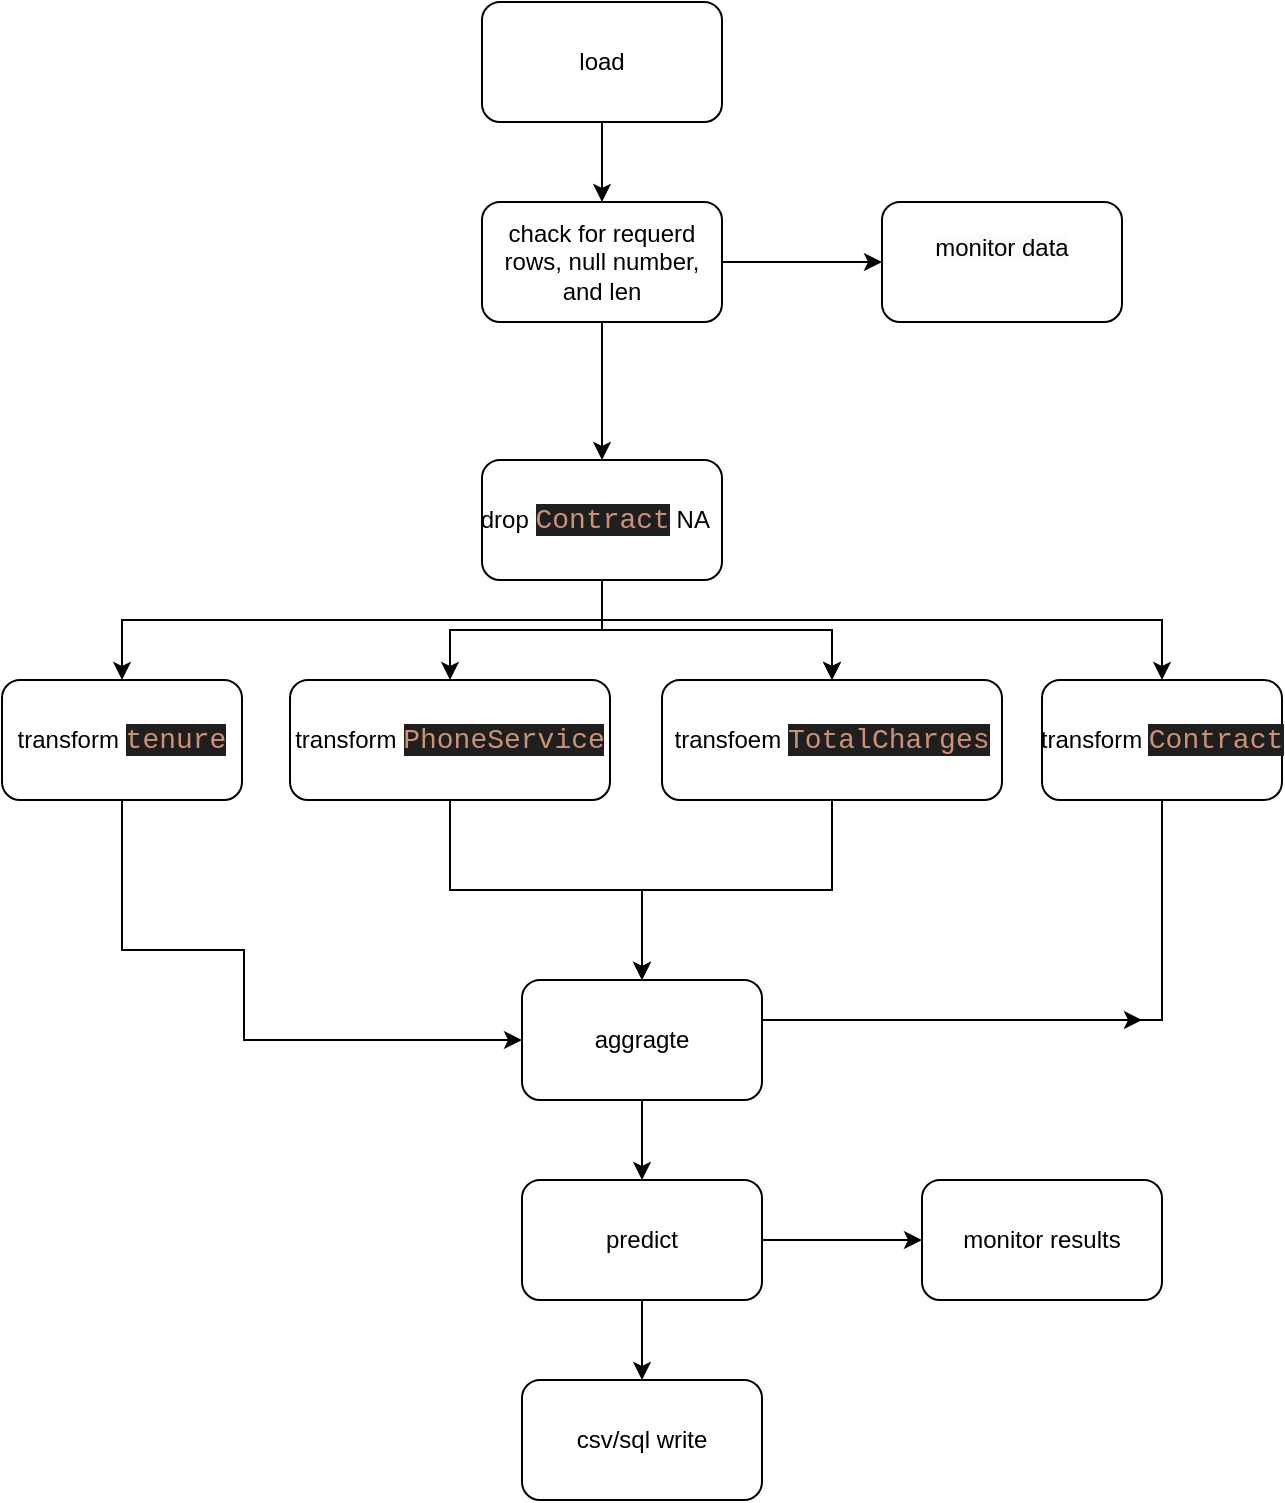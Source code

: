 <mxfile version="24.7.0" type="device">
  <diagram name="‫עמוד-1‬" id="ymHSA-N20BQH0bYagPwY">
    <mxGraphModel dx="890" dy="360" grid="1" gridSize="10" guides="1" tooltips="1" connect="1" arrows="1" fold="1" page="1" pageScale="1" pageWidth="827" pageHeight="1169" math="0" shadow="0">
      <root>
        <mxCell id="0" />
        <mxCell id="1" parent="0" />
        <mxCell id="lTFeG7APbJ6nW-o_ckDJ-3" value="" style="edgeStyle=orthogonalEdgeStyle;rounded=0;orthogonalLoop=1;jettySize=auto;html=1;" edge="1" parent="1" source="lTFeG7APbJ6nW-o_ckDJ-1" target="lTFeG7APbJ6nW-o_ckDJ-2">
          <mxGeometry relative="1" as="geometry" />
        </mxCell>
        <mxCell id="lTFeG7APbJ6nW-o_ckDJ-1" value="load" style="rounded=1;whiteSpace=wrap;html=1;" vertex="1" parent="1">
          <mxGeometry x="350" y="40" width="120" height="60" as="geometry" />
        </mxCell>
        <mxCell id="lTFeG7APbJ6nW-o_ckDJ-29" value="" style="edgeStyle=orthogonalEdgeStyle;rounded=0;orthogonalLoop=1;jettySize=auto;html=1;" edge="1" parent="1" source="lTFeG7APbJ6nW-o_ckDJ-2" target="lTFeG7APbJ6nW-o_ckDJ-28">
          <mxGeometry relative="1" as="geometry" />
        </mxCell>
        <mxCell id="lTFeG7APbJ6nW-o_ckDJ-30" style="edgeStyle=orthogonalEdgeStyle;rounded=0;orthogonalLoop=1;jettySize=auto;html=1;entryX=0.5;entryY=0;entryDx=0;entryDy=0;" edge="1" parent="1" source="lTFeG7APbJ6nW-o_ckDJ-2" target="lTFeG7APbJ6nW-o_ckDJ-6">
          <mxGeometry relative="1" as="geometry" />
        </mxCell>
        <mxCell id="lTFeG7APbJ6nW-o_ckDJ-2" value="chack for requerd rows, null number, and len" style="whiteSpace=wrap;html=1;rounded=1;" vertex="1" parent="1">
          <mxGeometry x="350" y="140" width="120" height="60" as="geometry" />
        </mxCell>
        <mxCell id="lTFeG7APbJ6nW-o_ckDJ-9" value="" style="edgeStyle=orthogonalEdgeStyle;rounded=0;orthogonalLoop=1;jettySize=auto;html=1;" edge="1" parent="1" source="lTFeG7APbJ6nW-o_ckDJ-6" target="lTFeG7APbJ6nW-o_ckDJ-8">
          <mxGeometry relative="1" as="geometry" />
        </mxCell>
        <mxCell id="lTFeG7APbJ6nW-o_ckDJ-10" value="" style="edgeStyle=orthogonalEdgeStyle;rounded=0;orthogonalLoop=1;jettySize=auto;html=1;" edge="1" parent="1" source="lTFeG7APbJ6nW-o_ckDJ-6" target="lTFeG7APbJ6nW-o_ckDJ-8">
          <mxGeometry relative="1" as="geometry" />
        </mxCell>
        <mxCell id="lTFeG7APbJ6nW-o_ckDJ-12" value="" style="edgeStyle=orthogonalEdgeStyle;rounded=0;orthogonalLoop=1;jettySize=auto;html=1;" edge="1" parent="1" source="lTFeG7APbJ6nW-o_ckDJ-6" target="lTFeG7APbJ6nW-o_ckDJ-11">
          <mxGeometry relative="1" as="geometry" />
        </mxCell>
        <mxCell id="lTFeG7APbJ6nW-o_ckDJ-14" value="" style="edgeStyle=orthogonalEdgeStyle;rounded=0;orthogonalLoop=1;jettySize=auto;html=1;" edge="1" parent="1" source="lTFeG7APbJ6nW-o_ckDJ-6" target="lTFeG7APbJ6nW-o_ckDJ-13">
          <mxGeometry relative="1" as="geometry">
            <Array as="points">
              <mxPoint x="410" y="349" />
              <mxPoint x="170" y="349" />
            </Array>
          </mxGeometry>
        </mxCell>
        <mxCell id="lTFeG7APbJ6nW-o_ckDJ-16" value="" style="edgeStyle=orthogonalEdgeStyle;rounded=0;orthogonalLoop=1;jettySize=auto;html=1;" edge="1" parent="1" source="lTFeG7APbJ6nW-o_ckDJ-6" target="lTFeG7APbJ6nW-o_ckDJ-15">
          <mxGeometry relative="1" as="geometry">
            <Array as="points">
              <mxPoint x="410" y="349" />
              <mxPoint x="690" y="349" />
            </Array>
          </mxGeometry>
        </mxCell>
        <mxCell id="lTFeG7APbJ6nW-o_ckDJ-6" value="drop&amp;nbsp;&lt;span style=&quot;color: rgb(206, 145, 120); font-family: Consolas, &amp;quot;Courier New&amp;quot;, monospace; font-size: 14px; white-space: pre; background-color: rgb(31, 31, 31);&quot;&gt;Contract&lt;/span&gt;&amp;nbsp;NA&amp;nbsp;&amp;nbsp;" style="whiteSpace=wrap;html=1;rounded=1;" vertex="1" parent="1">
          <mxGeometry x="350" y="269" width="120" height="60" as="geometry" />
        </mxCell>
        <mxCell id="lTFeG7APbJ6nW-o_ckDJ-19" style="edgeStyle=orthogonalEdgeStyle;rounded=0;orthogonalLoop=1;jettySize=auto;html=1;entryX=0.5;entryY=0;entryDx=0;entryDy=0;" edge="1" parent="1" source="lTFeG7APbJ6nW-o_ckDJ-8" target="lTFeG7APbJ6nW-o_ckDJ-17">
          <mxGeometry relative="1" as="geometry" />
        </mxCell>
        <mxCell id="lTFeG7APbJ6nW-o_ckDJ-8" value="transfoem&amp;nbsp;&lt;span style=&quot;color: rgb(206, 145, 120); background-color: rgb(31, 31, 31); font-family: Consolas, &amp;quot;Courier New&amp;quot;, monospace; font-size: 14px; white-space: pre;&quot;&gt;TotalCharges&lt;/span&gt;" style="rounded=1;whiteSpace=wrap;html=1;" vertex="1" parent="1">
          <mxGeometry x="440" y="379" width="170" height="60" as="geometry" />
        </mxCell>
        <mxCell id="lTFeG7APbJ6nW-o_ckDJ-18" value="" style="edgeStyle=orthogonalEdgeStyle;rounded=0;orthogonalLoop=1;jettySize=auto;html=1;" edge="1" parent="1" source="lTFeG7APbJ6nW-o_ckDJ-11" target="lTFeG7APbJ6nW-o_ckDJ-17">
          <mxGeometry relative="1" as="geometry" />
        </mxCell>
        <mxCell id="lTFeG7APbJ6nW-o_ckDJ-11" value="transform&amp;nbsp;&lt;span style=&quot;color: rgb(206, 145, 120); background-color: rgb(31, 31, 31); font-family: Consolas, &amp;quot;Courier New&amp;quot;, monospace; font-size: 14px; white-space: pre;&quot;&gt;PhoneService&lt;/span&gt;" style="whiteSpace=wrap;html=1;rounded=1;" vertex="1" parent="1">
          <mxGeometry x="254" y="379" width="160" height="60" as="geometry" />
        </mxCell>
        <mxCell id="lTFeG7APbJ6nW-o_ckDJ-21" style="edgeStyle=orthogonalEdgeStyle;rounded=0;orthogonalLoop=1;jettySize=auto;html=1;entryX=0;entryY=0.5;entryDx=0;entryDy=0;" edge="1" parent="1" source="lTFeG7APbJ6nW-o_ckDJ-13" target="lTFeG7APbJ6nW-o_ckDJ-17">
          <mxGeometry relative="1" as="geometry">
            <mxPoint x="230" y="589" as="targetPoint" />
            <Array as="points">
              <mxPoint x="170" y="514" />
              <mxPoint x="231" y="514" />
              <mxPoint x="231" y="559" />
            </Array>
          </mxGeometry>
        </mxCell>
        <mxCell id="lTFeG7APbJ6nW-o_ckDJ-13" value="transform&amp;nbsp;&lt;span style=&quot;color: rgb(206, 145, 120); background-color: rgb(31, 31, 31); font-family: Consolas, &amp;quot;Courier New&amp;quot;, monospace; font-size: 14px; white-space: pre;&quot;&gt;tenure&lt;/span&gt;" style="whiteSpace=wrap;html=1;rounded=1;" vertex="1" parent="1">
          <mxGeometry x="110" y="379" width="120" height="60" as="geometry" />
        </mxCell>
        <mxCell id="lTFeG7APbJ6nW-o_ckDJ-20" style="edgeStyle=orthogonalEdgeStyle;rounded=0;orthogonalLoop=1;jettySize=auto;html=1;" edge="1" parent="1" source="lTFeG7APbJ6nW-o_ckDJ-15">
          <mxGeometry relative="1" as="geometry">
            <mxPoint x="680" y="549" as="targetPoint" />
            <Array as="points">
              <mxPoint x="490" y="549" />
              <mxPoint x="490" y="549" />
            </Array>
          </mxGeometry>
        </mxCell>
        <mxCell id="lTFeG7APbJ6nW-o_ckDJ-15" value="transform&amp;nbsp;&lt;span style=&quot;color: rgb(206, 145, 120); background-color: rgb(31, 31, 31); font-family: Consolas, &amp;quot;Courier New&amp;quot;, monospace; font-size: 14px; white-space: pre;&quot;&gt;Contract&lt;/span&gt;" style="whiteSpace=wrap;html=1;rounded=1;" vertex="1" parent="1">
          <mxGeometry x="630" y="379" width="120" height="60" as="geometry" />
        </mxCell>
        <mxCell id="lTFeG7APbJ6nW-o_ckDJ-23" value="" style="edgeStyle=orthogonalEdgeStyle;rounded=0;orthogonalLoop=1;jettySize=auto;html=1;" edge="1" parent="1" source="lTFeG7APbJ6nW-o_ckDJ-17" target="lTFeG7APbJ6nW-o_ckDJ-22">
          <mxGeometry relative="1" as="geometry" />
        </mxCell>
        <mxCell id="lTFeG7APbJ6nW-o_ckDJ-17" value="aggragte" style="whiteSpace=wrap;html=1;rounded=1;" vertex="1" parent="1">
          <mxGeometry x="370" y="529" width="120" height="60" as="geometry" />
        </mxCell>
        <mxCell id="lTFeG7APbJ6nW-o_ckDJ-25" value="" style="edgeStyle=orthogonalEdgeStyle;rounded=0;orthogonalLoop=1;jettySize=auto;html=1;" edge="1" parent="1" source="lTFeG7APbJ6nW-o_ckDJ-22" target="lTFeG7APbJ6nW-o_ckDJ-24">
          <mxGeometry relative="1" as="geometry" />
        </mxCell>
        <mxCell id="lTFeG7APbJ6nW-o_ckDJ-27" value="" style="edgeStyle=orthogonalEdgeStyle;rounded=0;orthogonalLoop=1;jettySize=auto;html=1;" edge="1" parent="1" source="lTFeG7APbJ6nW-o_ckDJ-22" target="lTFeG7APbJ6nW-o_ckDJ-26">
          <mxGeometry relative="1" as="geometry" />
        </mxCell>
        <mxCell id="lTFeG7APbJ6nW-o_ckDJ-22" value="predict" style="whiteSpace=wrap;html=1;rounded=1;" vertex="1" parent="1">
          <mxGeometry x="370" y="629" width="120" height="60" as="geometry" />
        </mxCell>
        <mxCell id="lTFeG7APbJ6nW-o_ckDJ-24" value="csv/sql write" style="whiteSpace=wrap;html=1;rounded=1;" vertex="1" parent="1">
          <mxGeometry x="370" y="729" width="120" height="60" as="geometry" />
        </mxCell>
        <mxCell id="lTFeG7APbJ6nW-o_ckDJ-26" value="monitor results" style="whiteSpace=wrap;html=1;rounded=1;" vertex="1" parent="1">
          <mxGeometry x="570" y="629" width="120" height="60" as="geometry" />
        </mxCell>
        <mxCell id="lTFeG7APbJ6nW-o_ckDJ-28" value="&#xa;&lt;span style=&quot;color: rgb(0, 0, 0); font-family: Helvetica; font-size: 12px; font-style: normal; font-variant-ligatures: normal; font-variant-caps: normal; font-weight: 400; letter-spacing: normal; orphans: 2; text-align: center; text-indent: 0px; text-transform: none; widows: 2; word-spacing: 0px; -webkit-text-stroke-width: 0px; white-space: normal; background-color: rgb(251, 251, 251); text-decoration-thickness: initial; text-decoration-style: initial; text-decoration-color: initial; display: inline !important; float: none;&quot;&gt;monitor data&lt;/span&gt;&#xa;&#xa;" style="whiteSpace=wrap;html=1;rounded=1;" vertex="1" parent="1">
          <mxGeometry x="550" y="140" width="120" height="60" as="geometry" />
        </mxCell>
      </root>
    </mxGraphModel>
  </diagram>
</mxfile>
